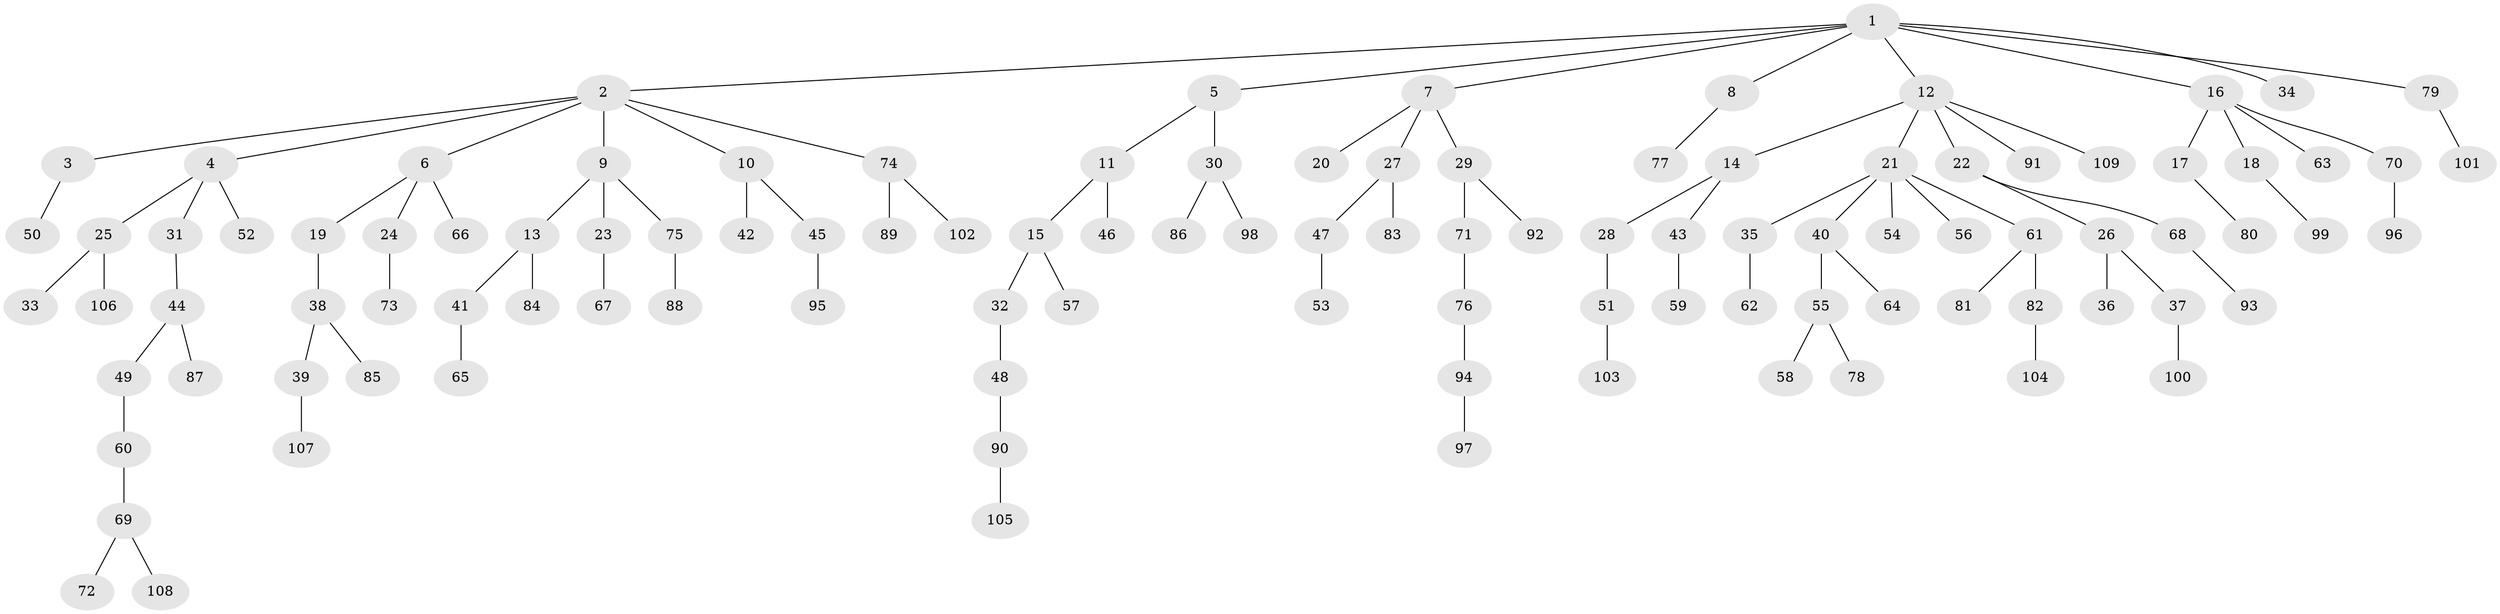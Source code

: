 // coarse degree distribution, {7: 0.03508771929824561, 1: 0.49122807017543857, 3: 0.12280701754385964, 4: 0.05263157894736842, 2: 0.2807017543859649, 5: 0.017543859649122806}
// Generated by graph-tools (version 1.1) at 2025/51/03/04/25 22:51:32]
// undirected, 109 vertices, 108 edges
graph export_dot {
  node [color=gray90,style=filled];
  1;
  2;
  3;
  4;
  5;
  6;
  7;
  8;
  9;
  10;
  11;
  12;
  13;
  14;
  15;
  16;
  17;
  18;
  19;
  20;
  21;
  22;
  23;
  24;
  25;
  26;
  27;
  28;
  29;
  30;
  31;
  32;
  33;
  34;
  35;
  36;
  37;
  38;
  39;
  40;
  41;
  42;
  43;
  44;
  45;
  46;
  47;
  48;
  49;
  50;
  51;
  52;
  53;
  54;
  55;
  56;
  57;
  58;
  59;
  60;
  61;
  62;
  63;
  64;
  65;
  66;
  67;
  68;
  69;
  70;
  71;
  72;
  73;
  74;
  75;
  76;
  77;
  78;
  79;
  80;
  81;
  82;
  83;
  84;
  85;
  86;
  87;
  88;
  89;
  90;
  91;
  92;
  93;
  94;
  95;
  96;
  97;
  98;
  99;
  100;
  101;
  102;
  103;
  104;
  105;
  106;
  107;
  108;
  109;
  1 -- 2;
  1 -- 5;
  1 -- 7;
  1 -- 8;
  1 -- 12;
  1 -- 16;
  1 -- 34;
  1 -- 79;
  2 -- 3;
  2 -- 4;
  2 -- 6;
  2 -- 9;
  2 -- 10;
  2 -- 74;
  3 -- 50;
  4 -- 25;
  4 -- 31;
  4 -- 52;
  5 -- 11;
  5 -- 30;
  6 -- 19;
  6 -- 24;
  6 -- 66;
  7 -- 20;
  7 -- 27;
  7 -- 29;
  8 -- 77;
  9 -- 13;
  9 -- 23;
  9 -- 75;
  10 -- 42;
  10 -- 45;
  11 -- 15;
  11 -- 46;
  12 -- 14;
  12 -- 21;
  12 -- 22;
  12 -- 91;
  12 -- 109;
  13 -- 41;
  13 -- 84;
  14 -- 28;
  14 -- 43;
  15 -- 32;
  15 -- 57;
  16 -- 17;
  16 -- 18;
  16 -- 63;
  16 -- 70;
  17 -- 80;
  18 -- 99;
  19 -- 38;
  21 -- 35;
  21 -- 40;
  21 -- 54;
  21 -- 56;
  21 -- 61;
  22 -- 26;
  22 -- 68;
  23 -- 67;
  24 -- 73;
  25 -- 33;
  25 -- 106;
  26 -- 36;
  26 -- 37;
  27 -- 47;
  27 -- 83;
  28 -- 51;
  29 -- 71;
  29 -- 92;
  30 -- 86;
  30 -- 98;
  31 -- 44;
  32 -- 48;
  35 -- 62;
  37 -- 100;
  38 -- 39;
  38 -- 85;
  39 -- 107;
  40 -- 55;
  40 -- 64;
  41 -- 65;
  43 -- 59;
  44 -- 49;
  44 -- 87;
  45 -- 95;
  47 -- 53;
  48 -- 90;
  49 -- 60;
  51 -- 103;
  55 -- 58;
  55 -- 78;
  60 -- 69;
  61 -- 81;
  61 -- 82;
  68 -- 93;
  69 -- 72;
  69 -- 108;
  70 -- 96;
  71 -- 76;
  74 -- 89;
  74 -- 102;
  75 -- 88;
  76 -- 94;
  79 -- 101;
  82 -- 104;
  90 -- 105;
  94 -- 97;
}
